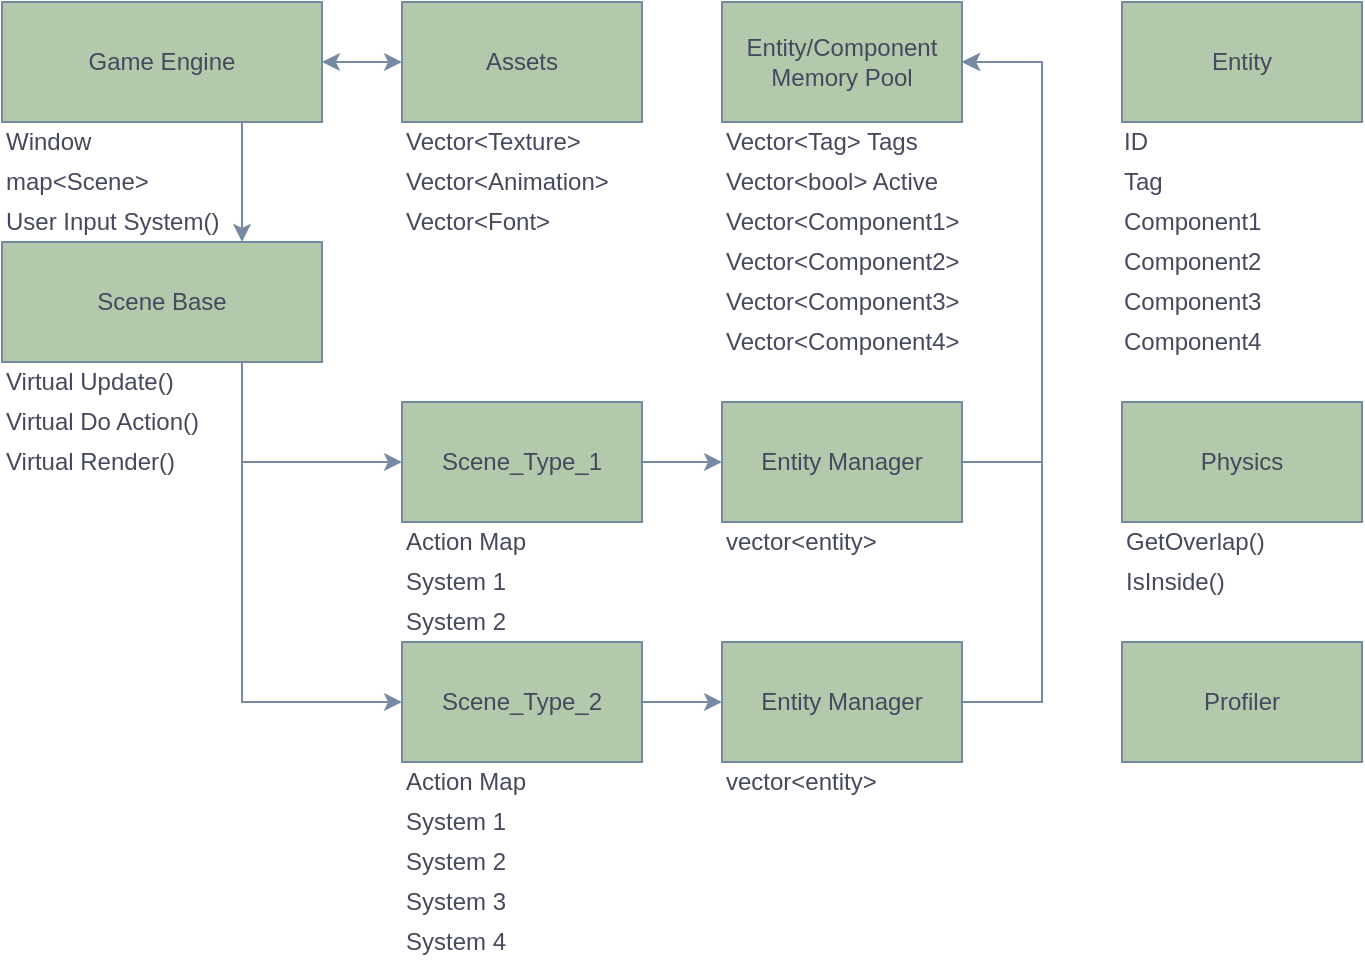 <mxfile version="17.2.4" type="device"><diagram id="NO7WpnmOvHJpAH-kitSb" name="Page-1"><mxGraphModel dx="981" dy="486" grid="1" gridSize="10" guides="1" tooltips="1" connect="1" arrows="1" fold="1" page="1" pageScale="1" pageWidth="827" pageHeight="1169" background="none" math="0" shadow="0"><root><mxCell id="0"/><mxCell id="1" parent="0"/><mxCell id="vw3OZMyFQmXA7cgVyFlH-1" value="Game Engine" style="rounded=0;whiteSpace=wrap;html=1;fillColor=#B2C9AB;strokeColor=#788AA3;fontColor=#46495D;" vertex="1" parent="1"><mxGeometry x="40" y="40" width="160" height="60" as="geometry"/></mxCell><mxCell id="vw3OZMyFQmXA7cgVyFlH-2" value="Entity/Component Memory Pool" style="rounded=0;whiteSpace=wrap;html=1;fillColor=#B2C9AB;strokeColor=#788AA3;fontColor=#46495D;" vertex="1" parent="1"><mxGeometry x="400" y="40" width="120" height="60" as="geometry"/></mxCell><mxCell id="vw3OZMyFQmXA7cgVyFlH-3" value="Scene Base" style="rounded=0;whiteSpace=wrap;html=1;fillColor=#B2C9AB;strokeColor=#788AA3;fontColor=#46495D;" vertex="1" parent="1"><mxGeometry x="40" y="160" width="160" height="60" as="geometry"/></mxCell><mxCell id="vw3OZMyFQmXA7cgVyFlH-4" value="Scene_Type_1" style="rounded=0;whiteSpace=wrap;html=1;fillColor=#B2C9AB;strokeColor=#788AA3;fontColor=#46495D;" vertex="1" parent="1"><mxGeometry x="240" y="240" width="120" height="60" as="geometry"/></mxCell><mxCell id="vw3OZMyFQmXA7cgVyFlH-5" value="Scene_Type_2" style="rounded=0;whiteSpace=wrap;html=1;fillColor=#B2C9AB;strokeColor=#788AA3;fontColor=#46495D;" vertex="1" parent="1"><mxGeometry x="240" y="360" width="120" height="60" as="geometry"/></mxCell><mxCell id="vw3OZMyFQmXA7cgVyFlH-7" value="" style="endArrow=classic;html=1;fontFamily=Helvetica;fontSize=11;fontColor=#46495D;align=center;strokeColor=#788AA3;exitX=0.75;exitY=1;exitDx=0;exitDy=0;rounded=0;" edge="1" parent="1" source="vw3OZMyFQmXA7cgVyFlH-3" target="vw3OZMyFQmXA7cgVyFlH-4"><mxGeometry width="50" height="50" relative="1" as="geometry"><mxPoint x="140" y="310" as="sourcePoint"/><mxPoint x="140" y="330.711" as="targetPoint"/><Array as="points"><mxPoint x="160" y="270"/></Array></mxGeometry></mxCell><mxCell id="vw3OZMyFQmXA7cgVyFlH-8" value="" style="endArrow=classic;html=1;fontFamily=Helvetica;fontSize=11;fontColor=#46495D;align=center;strokeColor=#788AA3;entryX=0;entryY=0.5;entryDx=0;entryDy=0;rounded=0;" edge="1" parent="1" target="vw3OZMyFQmXA7cgVyFlH-5"><mxGeometry width="50" height="50" relative="1" as="geometry"><mxPoint x="160" y="260" as="sourcePoint"/><mxPoint x="140" y="330.711" as="targetPoint"/><Array as="points"><mxPoint x="160" y="390"/></Array></mxGeometry></mxCell><mxCell id="vw3OZMyFQmXA7cgVyFlH-9" value="System 1" style="text;html=1;align=left;verticalAlign=middle;resizable=0;points=[];autosize=1;strokeColor=none;fillColor=none;fontColor=#46495D;rounded=0;" vertex="1" parent="1"><mxGeometry x="240" y="320" width="70" height="20" as="geometry"/></mxCell><mxCell id="vw3OZMyFQmXA7cgVyFlH-10" value="System 2" style="text;html=1;align=left;verticalAlign=middle;resizable=0;points=[];autosize=1;strokeColor=none;fillColor=none;fontColor=#46495D;rounded=0;" vertex="1" parent="1"><mxGeometry x="240" y="340" width="70" height="20" as="geometry"/></mxCell><mxCell id="vw3OZMyFQmXA7cgVyFlH-11" value="System 1" style="text;html=1;align=left;verticalAlign=middle;resizable=0;points=[];autosize=1;strokeColor=none;fillColor=none;fontColor=#46495D;rounded=0;" vertex="1" parent="1"><mxGeometry x="240" y="440" width="70" height="20" as="geometry"/></mxCell><mxCell id="vw3OZMyFQmXA7cgVyFlH-12" value="System 2" style="text;html=1;align=left;verticalAlign=middle;resizable=0;points=[];autosize=1;strokeColor=none;fillColor=none;fontColor=#46495D;rounded=0;" vertex="1" parent="1"><mxGeometry x="240" y="460" width="70" height="20" as="geometry"/></mxCell><mxCell id="vw3OZMyFQmXA7cgVyFlH-13" value="System 3" style="text;html=1;align=left;verticalAlign=middle;resizable=0;points=[];autosize=1;strokeColor=none;fillColor=none;fontColor=#46495D;rounded=0;" vertex="1" parent="1"><mxGeometry x="240" y="480" width="70" height="20" as="geometry"/></mxCell><mxCell id="vw3OZMyFQmXA7cgVyFlH-14" value="System 4" style="text;html=1;align=left;verticalAlign=middle;resizable=0;points=[];autosize=1;strokeColor=none;fillColor=none;fontColor=#46495D;rounded=0;" vertex="1" parent="1"><mxGeometry x="240" y="500" width="70" height="20" as="geometry"/></mxCell><mxCell id="vw3OZMyFQmXA7cgVyFlH-15" value="Entity Manager" style="rounded=0;whiteSpace=wrap;html=1;fillColor=#B2C9AB;strokeColor=#788AA3;fontColor=#46495D;" vertex="1" parent="1"><mxGeometry x="400" y="240" width="120" height="60" as="geometry"/></mxCell><mxCell id="vw3OZMyFQmXA7cgVyFlH-16" value="Entity Manager" style="rounded=0;whiteSpace=wrap;html=1;fillColor=#B2C9AB;strokeColor=#788AA3;fontColor=#46495D;" vertex="1" parent="1"><mxGeometry x="400" y="360" width="120" height="60" as="geometry"/></mxCell><mxCell id="vw3OZMyFQmXA7cgVyFlH-17" value="" style="endArrow=classic;html=1;rounded=0;entryX=0;entryY=0.5;entryDx=0;entryDy=0;strokeColor=#788AA3;fontColor=#46495D;" edge="1" parent="1" source="vw3OZMyFQmXA7cgVyFlH-4" target="vw3OZMyFQmXA7cgVyFlH-15"><mxGeometry width="50" height="50" relative="1" as="geometry"><mxPoint x="280" y="320" as="sourcePoint"/><mxPoint x="320" y="270" as="targetPoint"/></mxGeometry></mxCell><mxCell id="vw3OZMyFQmXA7cgVyFlH-18" value="" style="endArrow=classic;html=1;rounded=0;entryX=0;entryY=0.5;entryDx=0;entryDy=0;strokeColor=#788AA3;fontColor=#46495D;" edge="1" parent="1" source="vw3OZMyFQmXA7cgVyFlH-5" target="vw3OZMyFQmXA7cgVyFlH-16"><mxGeometry width="50" height="50" relative="1" as="geometry"><mxPoint x="280" y="440" as="sourcePoint"/><mxPoint x="320" y="390" as="targetPoint"/></mxGeometry></mxCell><mxCell id="vw3OZMyFQmXA7cgVyFlH-19" value="Assets" style="rounded=0;whiteSpace=wrap;html=1;fillColor=#B2C9AB;strokeColor=#788AA3;fontColor=#46495D;" vertex="1" parent="1"><mxGeometry x="240" y="40" width="120" height="60" as="geometry"/></mxCell><mxCell id="vw3OZMyFQmXA7cgVyFlH-20" value="" style="endArrow=classic;startArrow=classic;html=1;rounded=0;entryX=0;entryY=0.5;entryDx=0;entryDy=0;strokeColor=#788AA3;fontColor=#46495D;" edge="1" parent="1" source="vw3OZMyFQmXA7cgVyFlH-1" target="vw3OZMyFQmXA7cgVyFlH-19"><mxGeometry width="50" height="50" relative="1" as="geometry"><mxPoint x="160" y="120" as="sourcePoint"/><mxPoint x="200" y="70" as="targetPoint"/></mxGeometry></mxCell><mxCell id="vw3OZMyFQmXA7cgVyFlH-21" value="vector&amp;lt;entity&amp;gt;" style="text;html=1;align=left;verticalAlign=middle;resizable=0;points=[];autosize=1;strokeColor=none;fillColor=none;fontColor=#46495D;rounded=0;" vertex="1" parent="1"><mxGeometry x="400" y="300" width="90" height="20" as="geometry"/></mxCell><mxCell id="vw3OZMyFQmXA7cgVyFlH-22" value="vector&amp;lt;entity&amp;gt;" style="text;html=1;align=left;verticalAlign=middle;resizable=0;points=[];autosize=1;strokeColor=none;fillColor=none;fontColor=#46495D;rounded=0;" vertex="1" parent="1"><mxGeometry x="400" y="420" width="90" height="20" as="geometry"/></mxCell><mxCell id="vw3OZMyFQmXA7cgVyFlH-23" value="" style="endArrow=classic;html=1;fontFamily=Helvetica;fontSize=11;fontColor=#46495D;align=center;strokeColor=#788AA3;exitX=1;exitY=0.5;exitDx=0;exitDy=0;rounded=0;" edge="1" parent="1" source="vw3OZMyFQmXA7cgVyFlH-15" target="vw3OZMyFQmXA7cgVyFlH-2"><mxGeometry width="50" height="50" relative="1" as="geometry"><mxPoint x="580" y="300" as="sourcePoint"/><mxPoint x="520" y="70" as="targetPoint"/><Array as="points"><mxPoint x="560" y="270"/><mxPoint x="560" y="70"/></Array></mxGeometry></mxCell><mxCell id="vw3OZMyFQmXA7cgVyFlH-24" value="" style="endArrow=classic;html=1;fontFamily=Helvetica;fontSize=11;fontColor=#46495D;align=center;strokeColor=#788AA3;rounded=0;" edge="1" parent="1" source="vw3OZMyFQmXA7cgVyFlH-16" target="vw3OZMyFQmXA7cgVyFlH-2"><mxGeometry width="50" height="50" relative="1" as="geometry"><mxPoint x="620" y="410" as="sourcePoint"/><mxPoint x="520" y="70" as="targetPoint"/><Array as="points"><mxPoint x="560" y="390"/><mxPoint x="560" y="310"/><mxPoint x="560" y="70"/></Array></mxGeometry></mxCell><mxCell id="vw3OZMyFQmXA7cgVyFlH-25" value="Vector&amp;lt;Tag&amp;gt; Tags" style="text;html=1;align=left;verticalAlign=middle;resizable=0;points=[];autosize=1;strokeColor=none;fillColor=none;fontColor=#46495D;rounded=0;" vertex="1" parent="1"><mxGeometry x="400" y="100" width="110" height="20" as="geometry"/></mxCell><mxCell id="vw3OZMyFQmXA7cgVyFlH-26" value="Vector&amp;lt;bool&amp;gt; Active" style="text;html=1;align=left;verticalAlign=middle;resizable=0;points=[];autosize=1;strokeColor=none;fillColor=none;fontColor=#46495D;rounded=0;" vertex="1" parent="1"><mxGeometry x="400" y="120" width="120" height="20" as="geometry"/></mxCell><mxCell id="vw3OZMyFQmXA7cgVyFlH-27" value="Vector&amp;lt;Component1&amp;gt;" style="text;html=1;align=left;verticalAlign=middle;resizable=0;points=[];autosize=1;strokeColor=none;fillColor=none;fontColor=#46495D;rounded=0;" vertex="1" parent="1"><mxGeometry x="400" y="140" width="130" height="20" as="geometry"/></mxCell><mxCell id="vw3OZMyFQmXA7cgVyFlH-32" value="Vector&amp;lt;Component2&amp;gt;" style="text;html=1;align=left;verticalAlign=middle;resizable=0;points=[];autosize=1;strokeColor=none;fillColor=none;fontColor=#46495D;rounded=0;" vertex="1" parent="1"><mxGeometry x="400" y="160" width="130" height="20" as="geometry"/></mxCell><mxCell id="vw3OZMyFQmXA7cgVyFlH-33" value="Vector&amp;lt;Component3&amp;gt;" style="text;html=1;align=left;verticalAlign=middle;resizable=0;points=[];autosize=1;strokeColor=none;fillColor=none;fontColor=#46495D;rounded=0;" vertex="1" parent="1"><mxGeometry x="400" y="180" width="130" height="20" as="geometry"/></mxCell><mxCell id="vw3OZMyFQmXA7cgVyFlH-34" value="Vector&amp;lt;Component4&amp;gt;" style="text;html=1;align=left;verticalAlign=middle;resizable=0;points=[];autosize=1;strokeColor=none;fillColor=none;fontColor=#46495D;rounded=0;" vertex="1" parent="1"><mxGeometry x="400" y="200" width="130" height="20" as="geometry"/></mxCell><mxCell id="vw3OZMyFQmXA7cgVyFlH-35" value="Window" style="text;html=1;align=left;verticalAlign=middle;resizable=0;points=[];autosize=1;strokeColor=none;fillColor=none;fontColor=#46495D;rounded=0;" vertex="1" parent="1"><mxGeometry x="40" y="100" width="60" height="20" as="geometry"/></mxCell><mxCell id="vw3OZMyFQmXA7cgVyFlH-37" value="map&amp;lt;Scene&amp;gt;" style="text;html=1;align=left;verticalAlign=middle;resizable=0;points=[];autosize=1;strokeColor=none;fillColor=none;fontColor=#46495D;rounded=0;" vertex="1" parent="1"><mxGeometry x="40" y="120" width="90" height="20" as="geometry"/></mxCell><mxCell id="vw3OZMyFQmXA7cgVyFlH-38" value="User Input System()" style="text;html=1;align=left;verticalAlign=middle;resizable=0;points=[];autosize=1;strokeColor=none;fillColor=none;fontColor=#46495D;rounded=0;" vertex="1" parent="1"><mxGeometry x="40" y="140" width="120" height="20" as="geometry"/></mxCell><mxCell id="vw3OZMyFQmXA7cgVyFlH-40" value="Virtual Update()" style="text;html=1;align=left;verticalAlign=middle;resizable=0;points=[];autosize=1;strokeColor=none;fillColor=none;fontColor=#46495D;rounded=0;" vertex="1" parent="1"><mxGeometry x="40" y="220" width="100" height="20" as="geometry"/></mxCell><mxCell id="vw3OZMyFQmXA7cgVyFlH-42" value="Virtual&amp;nbsp;Do Action()" style="text;html=1;align=left;verticalAlign=middle;resizable=0;points=[];autosize=1;strokeColor=none;fillColor=none;fontColor=#46495D;rounded=0;" vertex="1" parent="1"><mxGeometry x="40" y="240" width="110" height="20" as="geometry"/></mxCell><mxCell id="vw3OZMyFQmXA7cgVyFlH-43" value="Virtual&amp;nbsp;Render()" style="text;html=1;align=left;verticalAlign=middle;resizable=0;points=[];autosize=1;strokeColor=none;fillColor=none;fontColor=#46495D;rounded=0;" vertex="1" parent="1"><mxGeometry x="40" y="260" width="100" height="20" as="geometry"/></mxCell><mxCell id="vw3OZMyFQmXA7cgVyFlH-45" value="Action Map" style="text;html=1;align=left;verticalAlign=middle;resizable=0;points=[];autosize=1;strokeColor=none;fillColor=none;fontColor=#46495D;rounded=0;" vertex="1" parent="1"><mxGeometry x="240" y="300" width="80" height="20" as="geometry"/></mxCell><mxCell id="vw3OZMyFQmXA7cgVyFlH-46" value="Action Map" style="text;html=1;align=left;verticalAlign=middle;resizable=0;points=[];autosize=1;strokeColor=none;fillColor=none;fontColor=#46495D;rounded=0;" vertex="1" parent="1"><mxGeometry x="240" y="420" width="80" height="20" as="geometry"/></mxCell><mxCell id="vw3OZMyFQmXA7cgVyFlH-48" value="Physics" style="rounded=0;whiteSpace=wrap;html=1;fillColor=#B2C9AB;strokeColor=#788AA3;fontColor=#46495D;" vertex="1" parent="1"><mxGeometry x="600" y="240" width="120" height="60" as="geometry"/></mxCell><mxCell id="vw3OZMyFQmXA7cgVyFlH-49" value="Entity" style="rounded=0;whiteSpace=wrap;html=1;fillColor=#B2C9AB;strokeColor=#788AA3;fontColor=#46495D;" vertex="1" parent="1"><mxGeometry x="600" y="40" width="120" height="60" as="geometry"/></mxCell><mxCell id="vw3OZMyFQmXA7cgVyFlH-50" value="Component1" style="text;html=1;align=left;verticalAlign=middle;resizable=0;points=[];autosize=1;strokeColor=none;fillColor=none;fontColor=#46495D;rounded=0;" vertex="1" parent="1"><mxGeometry x="599" y="140" width="80" height="20" as="geometry"/></mxCell><mxCell id="vw3OZMyFQmXA7cgVyFlH-51" value="Component2" style="text;html=1;align=left;verticalAlign=middle;resizable=0;points=[];autosize=1;strokeColor=none;fillColor=none;fontColor=#46495D;rounded=0;" vertex="1" parent="1"><mxGeometry x="599" y="160" width="80" height="20" as="geometry"/></mxCell><mxCell id="vw3OZMyFQmXA7cgVyFlH-52" value="Component3" style="text;html=1;align=left;verticalAlign=middle;resizable=0;points=[];autosize=1;strokeColor=none;fillColor=none;fontColor=#46495D;rounded=0;" vertex="1" parent="1"><mxGeometry x="599" y="180" width="80" height="20" as="geometry"/></mxCell><mxCell id="vw3OZMyFQmXA7cgVyFlH-53" value="Component4" style="text;html=1;align=left;verticalAlign=middle;resizable=0;points=[];autosize=1;strokeColor=none;fillColor=none;fontColor=#46495D;rounded=0;" vertex="1" parent="1"><mxGeometry x="599" y="200" width="80" height="20" as="geometry"/></mxCell><mxCell id="vw3OZMyFQmXA7cgVyFlH-54" value="Tag" style="text;html=1;align=left;verticalAlign=middle;resizable=0;points=[];autosize=1;strokeColor=none;fillColor=none;fontColor=#46495D;rounded=0;" vertex="1" parent="1"><mxGeometry x="599" y="120" width="30" height="20" as="geometry"/></mxCell><mxCell id="vw3OZMyFQmXA7cgVyFlH-55" value="ID" style="text;html=1;align=left;verticalAlign=middle;resizable=0;points=[];autosize=1;strokeColor=none;fillColor=none;fontColor=#46495D;rounded=0;" vertex="1" parent="1"><mxGeometry x="599" y="100" width="30" height="20" as="geometry"/></mxCell><mxCell id="vw3OZMyFQmXA7cgVyFlH-56" value="Vector&amp;lt;Texture&amp;gt;" style="text;html=1;align=left;verticalAlign=middle;resizable=0;points=[];autosize=1;strokeColor=none;fillColor=none;fontColor=#46495D;rounded=0;" vertex="1" parent="1"><mxGeometry x="240" y="100" width="100" height="20" as="geometry"/></mxCell><mxCell id="vw3OZMyFQmXA7cgVyFlH-58" value="Profiler" style="whiteSpace=wrap;html=1;fillColor=#B2C9AB;strokeColor=#788AA3;fontColor=#46495D;rounded=0;" vertex="1" parent="1"><mxGeometry x="600" y="360" width="120" height="60" as="geometry"/></mxCell><mxCell id="vw3OZMyFQmXA7cgVyFlH-59" value="GetOverlap()" style="text;html=1;align=left;verticalAlign=middle;resizable=0;points=[];autosize=1;strokeColor=none;fillColor=none;fontColor=#46495D;rounded=0;" vertex="1" parent="1"><mxGeometry x="600" y="300" width="80" height="20" as="geometry"/></mxCell><mxCell id="vw3OZMyFQmXA7cgVyFlH-60" value="IsInside()" style="text;html=1;align=left;verticalAlign=middle;resizable=0;points=[];autosize=1;strokeColor=none;fillColor=none;fontColor=#46495D;rounded=0;" vertex="1" parent="1"><mxGeometry x="600" y="320" width="60" height="20" as="geometry"/></mxCell><mxCell id="vw3OZMyFQmXA7cgVyFlH-61" value="" style="endArrow=classic;html=1;rounded=0;entryX=0.75;entryY=0;entryDx=0;entryDy=0;exitX=0.75;exitY=1;exitDx=0;exitDy=0;strokeColor=#788AA3;fontColor=#46495D;" edge="1" parent="1" source="vw3OZMyFQmXA7cgVyFlH-1" target="vw3OZMyFQmXA7cgVyFlH-3"><mxGeometry width="50" height="50" relative="1" as="geometry"><mxPoint x="120" y="150" as="sourcePoint"/><mxPoint x="120" y="170.711" as="targetPoint"/></mxGeometry></mxCell><mxCell id="vw3OZMyFQmXA7cgVyFlH-62" value="Vector&amp;lt;Animation&amp;gt;" style="text;html=1;align=left;verticalAlign=middle;resizable=0;points=[];autosize=1;strokeColor=none;fillColor=none;fontColor=#46495D;rounded=0;" vertex="1" parent="1"><mxGeometry x="240" y="120" width="120" height="20" as="geometry"/></mxCell><mxCell id="vw3OZMyFQmXA7cgVyFlH-63" value="Vector&amp;lt;Font&amp;gt;" style="text;html=1;align=left;verticalAlign=middle;resizable=0;points=[];autosize=1;strokeColor=none;fillColor=none;fontColor=#46495D;rounded=0;" vertex="1" parent="1"><mxGeometry x="240" y="140" width="90" height="20" as="geometry"/></mxCell></root></mxGraphModel></diagram></mxfile>